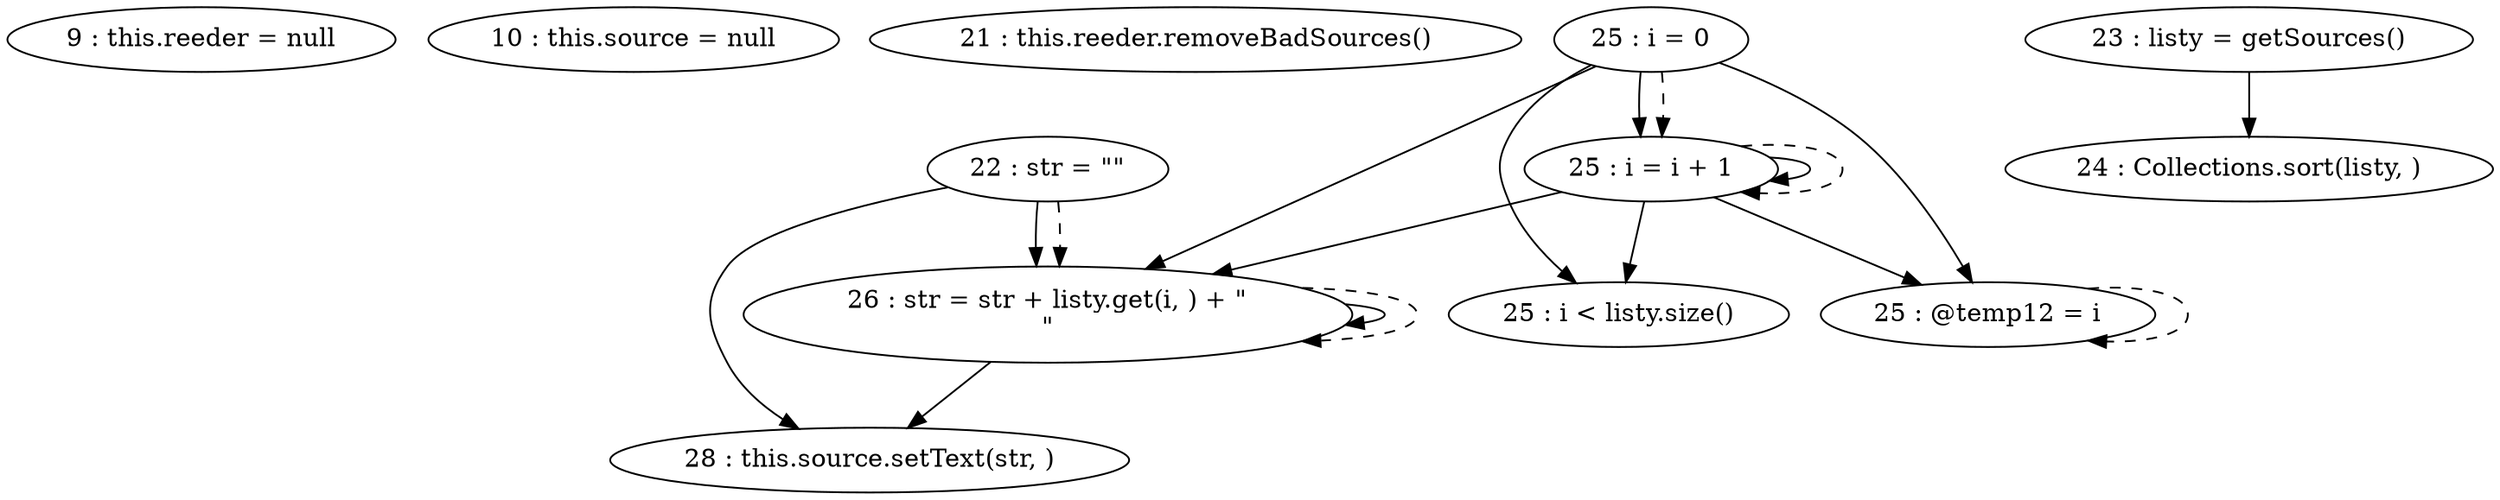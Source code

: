 digraph G {
"9 : this.reeder = null"
"10 : this.source = null"
"21 : this.reeder.removeBadSources()"
"22 : str = \"\""
"22 : str = \"\"" -> "28 : this.source.setText(str, )"
"22 : str = \"\"" -> "26 : str = str + listy.get(i, ) + \"\n\""
"22 : str = \"\"" -> "26 : str = str + listy.get(i, ) + \"\n\"" [style=dashed]
"23 : listy = getSources()"
"23 : listy = getSources()" -> "24 : Collections.sort(listy, )"
"24 : Collections.sort(listy, )"
"25 : i = 0"
"25 : i = 0" -> "25 : @temp12 = i"
"25 : i = 0" -> "26 : str = str + listy.get(i, ) + \"\n\""
"25 : i = 0" -> "25 : i < listy.size()"
"25 : i = 0" -> "25 : i = i + 1"
"25 : i = 0" -> "25 : i = i + 1" [style=dashed]
"25 : i < listy.size()"
"26 : str = str + listy.get(i, ) + \"\n\""
"26 : str = str + listy.get(i, ) + \"\n\"" -> "28 : this.source.setText(str, )"
"26 : str = str + listy.get(i, ) + \"\n\"" -> "26 : str = str + listy.get(i, ) + \"\n\""
"26 : str = str + listy.get(i, ) + \"\n\"" -> "26 : str = str + listy.get(i, ) + \"\n\"" [style=dashed]
"25 : @temp12 = i"
"25 : @temp12 = i" -> "25 : @temp12 = i" [style=dashed]
"25 : i = i + 1"
"25 : i = i + 1" -> "25 : @temp12 = i"
"25 : i = i + 1" -> "26 : str = str + listy.get(i, ) + \"\n\""
"25 : i = i + 1" -> "25 : i < listy.size()"
"25 : i = i + 1" -> "25 : i = i + 1"
"25 : i = i + 1" -> "25 : i = i + 1" [style=dashed]
"28 : this.source.setText(str, )"
}